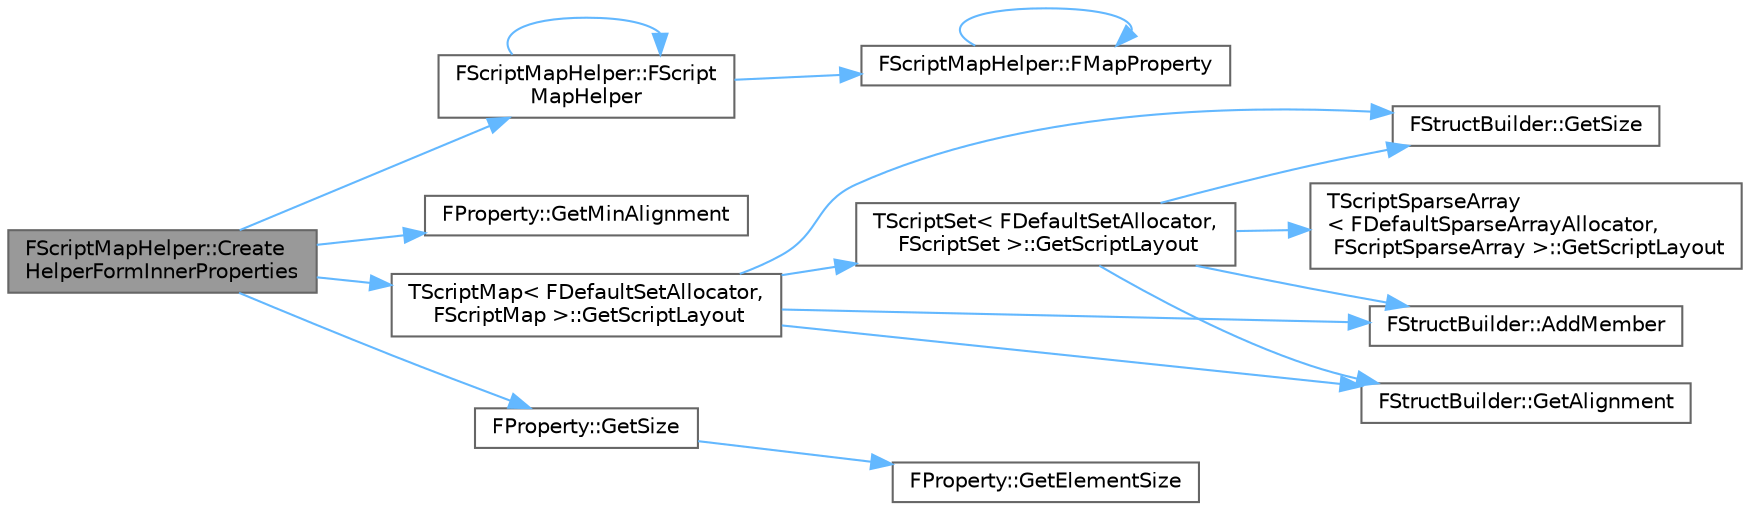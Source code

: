 digraph "FScriptMapHelper::CreateHelperFormInnerProperties"
{
 // INTERACTIVE_SVG=YES
 // LATEX_PDF_SIZE
  bgcolor="transparent";
  edge [fontname=Helvetica,fontsize=10,labelfontname=Helvetica,labelfontsize=10];
  node [fontname=Helvetica,fontsize=10,shape=box,height=0.2,width=0.4];
  rankdir="LR";
  Node1 [id="Node000001",label="FScriptMapHelper::Create\lHelperFormInnerProperties",height=0.2,width=0.4,color="gray40", fillcolor="grey60", style="filled", fontcolor="black",tooltip=" "];
  Node1 -> Node2 [id="edge1_Node000001_Node000002",color="steelblue1",style="solid",tooltip=" "];
  Node2 [id="Node000002",label="FScriptMapHelper::FScript\lMapHelper",height=0.2,width=0.4,color="grey40", fillcolor="white", style="filled",URL="$d4/d21/classFScriptMapHelper.html#afe165a9c3c69400cde839685685c96ec",tooltip="Constructor, brings together a property and an instance of the property located in memory."];
  Node2 -> Node2 [id="edge2_Node000002_Node000002",color="steelblue1",style="solid",tooltip=" "];
  Node2 -> Node3 [id="edge3_Node000002_Node000003",color="steelblue1",style="solid",tooltip=" "];
  Node3 [id="Node000003",label="FScriptMapHelper::FMapProperty",height=0.2,width=0.4,color="grey40", fillcolor="white", style="filled",URL="$d4/d21/classFScriptMapHelper.html#ae95d42c156d8acd778eca6af2fd0c5ab",tooltip=" "];
  Node3 -> Node3 [id="edge4_Node000003_Node000003",color="steelblue1",style="solid",tooltip=" "];
  Node1 -> Node4 [id="edge5_Node000001_Node000004",color="steelblue1",style="solid",tooltip=" "];
  Node4 [id="Node000004",label="FProperty::GetMinAlignment",height=0.2,width=0.4,color="grey40", fillcolor="white", style="filled",URL="$d9/dbc/classFProperty.html#ae1c9be387bcfd9bd3a16e49cf71a0966",tooltip=" "];
  Node1 -> Node5 [id="edge6_Node000001_Node000005",color="steelblue1",style="solid",tooltip=" "];
  Node5 [id="Node000005",label="TScriptMap\< FDefaultSetAllocator,\l FScriptMap \>::GetScriptLayout",height=0.2,width=0.4,color="grey40", fillcolor="white", style="filled",URL="$db/d2b/classTScriptMap.html#abc5a77a192bb5e4bbd2b3f59d842e10c",tooltip=" "];
  Node5 -> Node6 [id="edge7_Node000005_Node000006",color="steelblue1",style="solid",tooltip=" "];
  Node6 [id="Node000006",label="FStructBuilder::AddMember",height=0.2,width=0.4,color="grey40", fillcolor="white", style="filled",URL="$d0/d96/classFStructBuilder.html#ac259ac1da146ab9fcb88b2fdb3f05ab6",tooltip="Adds a new member to the end of the struct."];
  Node5 -> Node7 [id="edge8_Node000005_Node000007",color="steelblue1",style="solid",tooltip=" "];
  Node7 [id="Node000007",label="FStructBuilder::GetAlignment",height=0.2,width=0.4,color="grey40", fillcolor="white", style="filled",URL="$d0/d96/classFStructBuilder.html#a74b44be534a32f74792e03d3974d9682",tooltip="Returns the current alignment of the struct."];
  Node5 -> Node8 [id="edge9_Node000005_Node000008",color="steelblue1",style="solid",tooltip=" "];
  Node8 [id="Node000008",label="TScriptSet\< FDefaultSetAllocator,\l FScriptSet \>::GetScriptLayout",height=0.2,width=0.4,color="grey40", fillcolor="white", style="filled",URL="$d8/d49/classTScriptSet.html#a9148da70562586cfadca889e5146cd6f",tooltip=" "];
  Node8 -> Node6 [id="edge10_Node000008_Node000006",color="steelblue1",style="solid",tooltip=" "];
  Node8 -> Node7 [id="edge11_Node000008_Node000007",color="steelblue1",style="solid",tooltip=" "];
  Node8 -> Node9 [id="edge12_Node000008_Node000009",color="steelblue1",style="solid",tooltip=" "];
  Node9 [id="Node000009",label="TScriptSparseArray\l\< FDefaultSparseArrayAllocator,\l FScriptSparseArray \>::GetScriptLayout",height=0.2,width=0.4,color="grey40", fillcolor="white", style="filled",URL="$d1/d3a/classTScriptSparseArray.html#a87ca1f4fc2ce42d9bf4c8668c60f4fcb",tooltip=" "];
  Node8 -> Node10 [id="edge13_Node000008_Node000010",color="steelblue1",style="solid",tooltip=" "];
  Node10 [id="Node000010",label="FStructBuilder::GetSize",height=0.2,width=0.4,color="grey40", fillcolor="white", style="filled",URL="$d0/d96/classFStructBuilder.html#ac90e0e24170e5b957946a520f4c59158",tooltip="Returns the current size of the struct."];
  Node5 -> Node10 [id="edge14_Node000005_Node000010",color="steelblue1",style="solid",tooltip=" "];
  Node1 -> Node11 [id="edge15_Node000001_Node000011",color="steelblue1",style="solid",tooltip=" "];
  Node11 [id="Node000011",label="FProperty::GetSize",height=0.2,width=0.4,color="grey40", fillcolor="white", style="filled",URL="$d9/dbc/classFProperty.html#a57482760c672827c7910d5b38e81a7d2",tooltip=" "];
  Node11 -> Node12 [id="edge16_Node000011_Node000012",color="steelblue1",style="solid",tooltip=" "];
  Node12 [id="Node000012",label="FProperty::GetElementSize",height=0.2,width=0.4,color="grey40", fillcolor="white", style="filled",URL="$d9/dbc/classFProperty.html#a700f3251fe6ee7fcb4f92f1c04dfba02",tooltip=" "];
}

